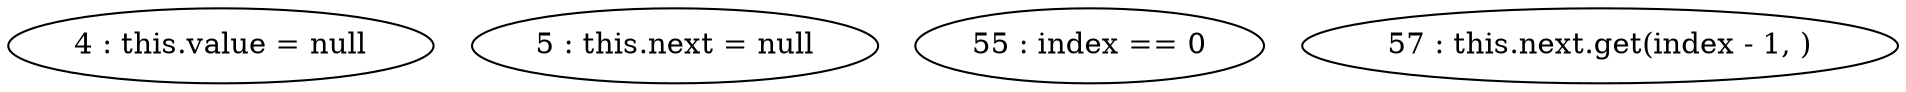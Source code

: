 digraph G {
"4 : this.value = null"
"5 : this.next = null"
"55 : index == 0"
"57 : this.next.get(index - 1, )"
}